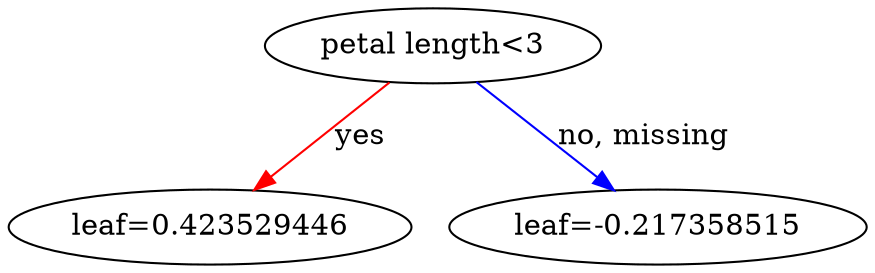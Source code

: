 digraph {
    graph [ rankdir=TB ]
    graph [ rankdir="TB" ]

    0 [ label="petal length<3" ]
    0 -> 1 [label="yes" color="#FF0000"]
    0 -> 2 [label="no, missing" color="#0000FF"]

    1 [ label="leaf=0.423529446" ]

    2 [ label="leaf=-0.217358515" ]
}
